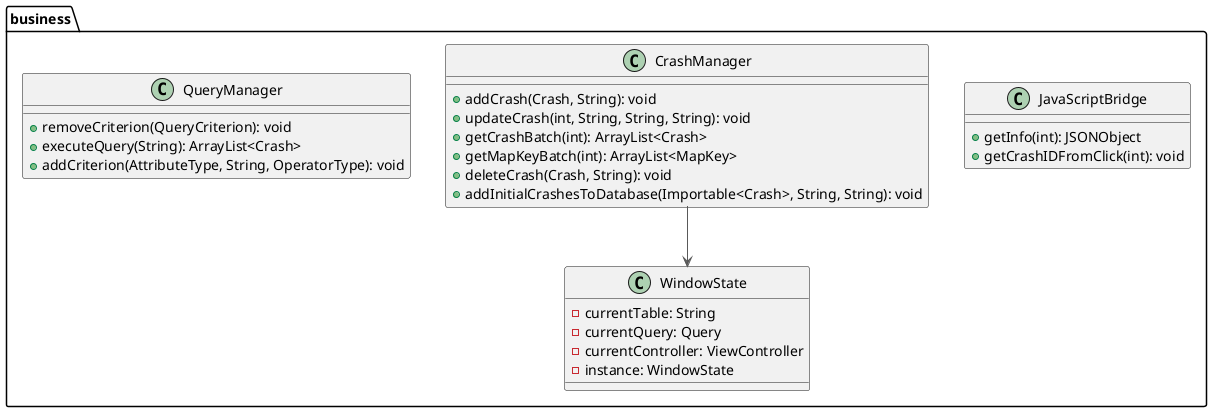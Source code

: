 @startuml(id=business)

package business {
    class JavaScriptBridge {
      + getInfo(int): JSONObject
      + getCrashIDFromClick(int): void
    }

    class CrashManager {
      + addCrash(Crash, String): void
      + updateCrash(int, String, String, String): void
      + getCrashBatch(int): ArrayList<Crash>
      + getMapKeyBatch(int): ArrayList<MapKey>
      + deleteCrash(Crash, String): void
      + addInitialCrashesToDatabase(Importable<Crash>, String, String): void
    }


    class QueryManager {
      + removeCriterion(QueryCriterion): void
      + executeQuery(String): ArrayList<Crash>
      + addCriterion(AttributeType, String, OperatorType): void
    }

    class WindowState {
      - currentTable: String
      - currentQuery: Query
      - currentController: ViewController
      - instance: WindowState
    }
}

CrashManager                   -[#595959,plain]->  WindowState


@enduml